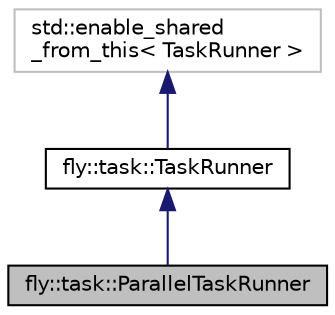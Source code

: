 digraph "fly::task::ParallelTaskRunner"
{
 // LATEX_PDF_SIZE
  edge [fontname="Helvetica",fontsize="10",labelfontname="Helvetica",labelfontsize="10"];
  node [fontname="Helvetica",fontsize="10",shape=record];
  Node1 [label="fly::task::ParallelTaskRunner",height=0.2,width=0.4,color="black", fillcolor="grey75", style="filled", fontcolor="black",tooltip=" "];
  Node2 -> Node1 [dir="back",color="midnightblue",fontsize="10",style="solid",fontname="Helvetica"];
  Node2 [label="fly::task::TaskRunner",height=0.2,width=0.4,color="black", fillcolor="white", style="filled",URL="$classfly_1_1task_1_1_task_runner.html",tooltip=" "];
  Node3 -> Node2 [dir="back",color="midnightblue",fontsize="10",style="solid",fontname="Helvetica"];
  Node3 [label="std::enable_shared\l_from_this\< TaskRunner \>",height=0.2,width=0.4,color="grey75", fillcolor="white", style="filled",tooltip=" "];
}
